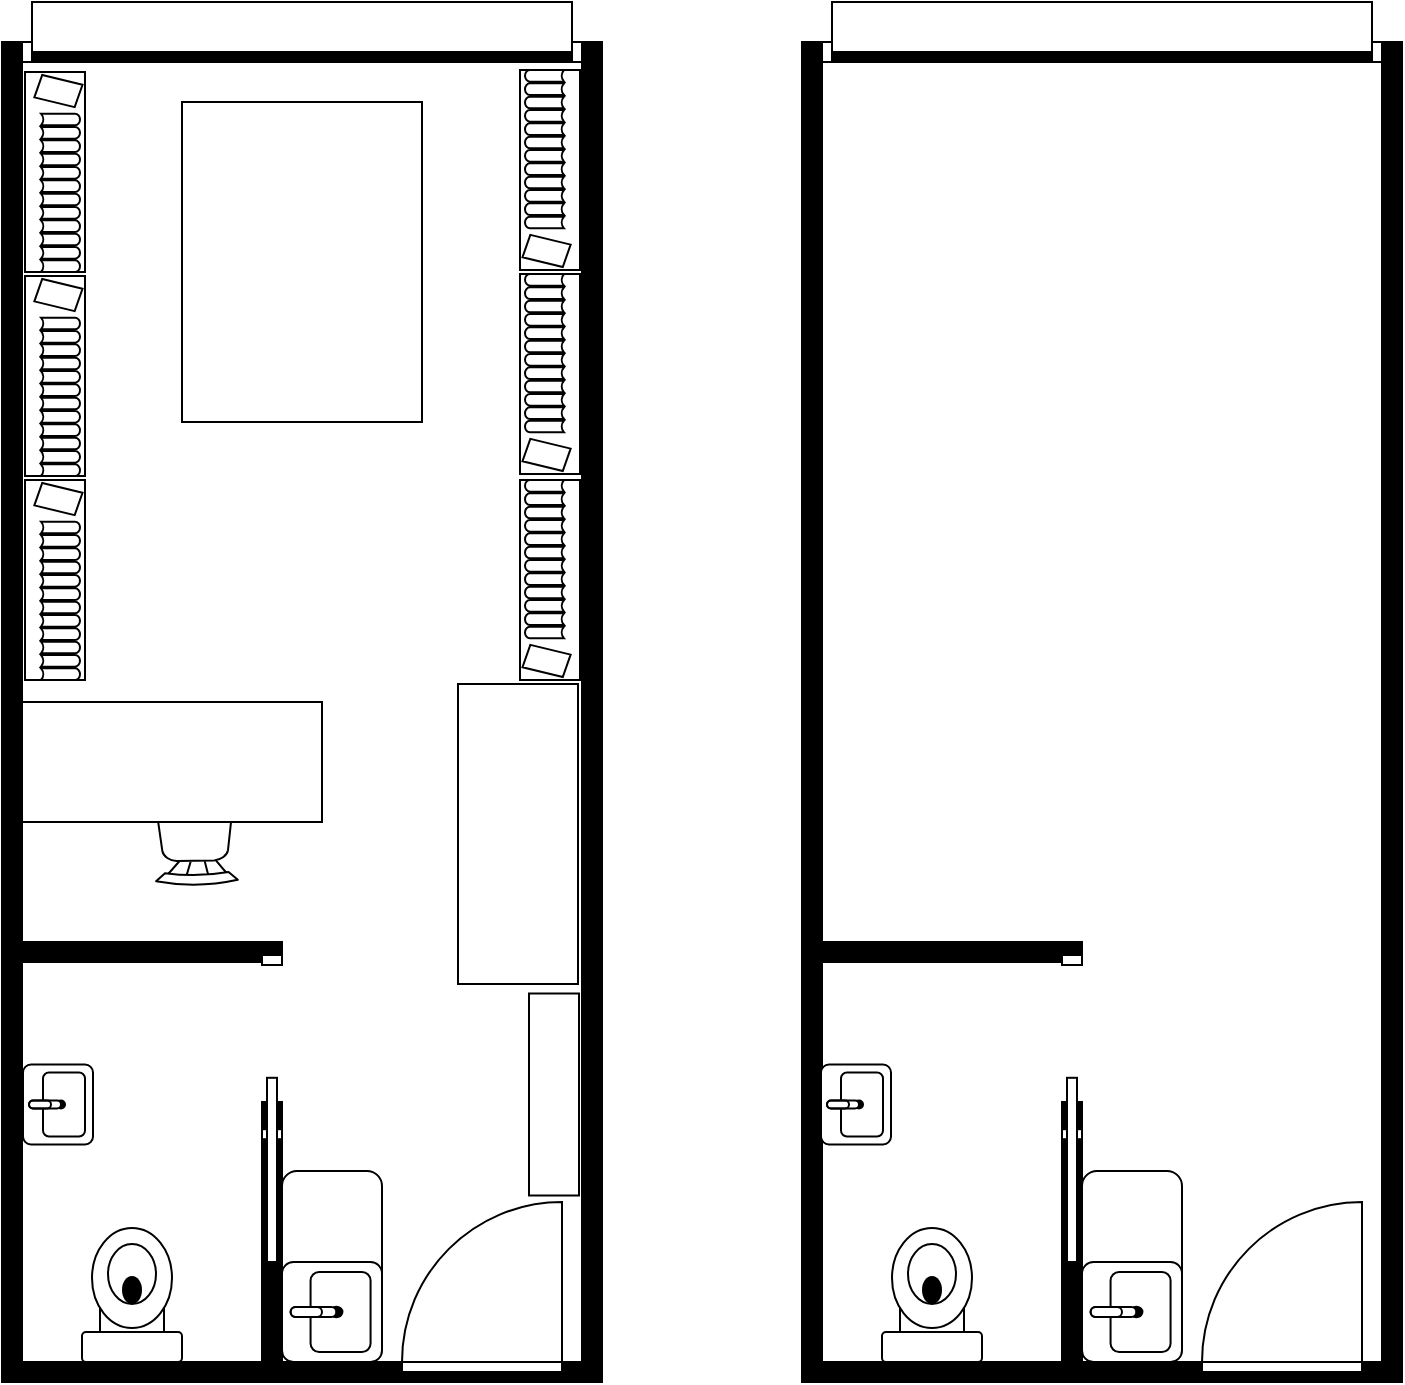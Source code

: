 <mxfile version="28.1.1">
  <diagram name="Page-1" id="8hpgcJF2fDUHE39D7sG3">
    <mxGraphModel dx="1084" dy="618" grid="1" gridSize="10" guides="1" tooltips="1" connect="1" arrows="1" fold="1" page="1" pageScale="1" pageWidth="827" pageHeight="1169" math="0" shadow="0">
      <root>
        <mxCell id="0" />
        <mxCell id="1" parent="0" />
        <mxCell id="MzufY-UjyBVflP_9ynbF-50" value="" style="verticalLabelPosition=bottom;html=1;verticalAlign=top;align=center;shape=mxgraph.floorplan.chair;rotation=-181;" parent="1" vertex="1">
          <mxGeometry x="146.5" y="500" width="41" height="52" as="geometry" />
        </mxCell>
        <mxCell id="MzufY-UjyBVflP_9ynbF-2" value="" style="verticalLabelPosition=bottom;html=1;verticalAlign=top;align=center;shape=mxgraph.floorplan.wall;fillColor=strokeColor;rotation=-180;" parent="1" vertex="1">
          <mxGeometry x="70" y="130" width="300" height="10" as="geometry" />
        </mxCell>
        <mxCell id="MzufY-UjyBVflP_9ynbF-5" value="" style="verticalLabelPosition=bottom;html=1;verticalAlign=top;align=center;shape=mxgraph.floorplan.wall;fillColor=strokeColor;direction=south;" parent="1" vertex="1">
          <mxGeometry x="70" y="140" width="10" height="650" as="geometry" />
        </mxCell>
        <mxCell id="MzufY-UjyBVflP_9ynbF-6" value="" style="verticalLabelPosition=bottom;html=1;verticalAlign=top;align=center;shape=mxgraph.floorplan.wall;fillColor=strokeColor;direction=south;" parent="1" vertex="1">
          <mxGeometry x="360" y="140" width="10" height="650" as="geometry" />
        </mxCell>
        <mxCell id="MzufY-UjyBVflP_9ynbF-7" value="" style="verticalLabelPosition=bottom;html=1;verticalAlign=top;align=center;shape=mxgraph.floorplan.wall;fillColor=strokeColor;" parent="1" vertex="1">
          <mxGeometry x="80" y="580" width="130" height="10" as="geometry" />
        </mxCell>
        <mxCell id="MzufY-UjyBVflP_9ynbF-8" value="" style="verticalLabelPosition=bottom;html=1;verticalAlign=top;align=center;shape=mxgraph.floorplan.wall;fillColor=strokeColor;direction=south;" parent="1" vertex="1">
          <mxGeometry x="200" y="660" width="10" height="130" as="geometry" />
        </mxCell>
        <mxCell id="MzufY-UjyBVflP_9ynbF-9" value="" style="verticalLabelPosition=bottom;html=1;verticalAlign=top;align=center;shape=mxgraph.floorplan.wall;fillColor=strokeColor;" parent="1" vertex="1">
          <mxGeometry x="70" y="790" width="300" height="10" as="geometry" />
        </mxCell>
        <mxCell id="MzufY-UjyBVflP_9ynbF-11" value="" style="rounded=1;whiteSpace=wrap;html=1;rotation=-90;" parent="1" vertex="1">
          <mxGeometry x="187.5" y="717" width="95" height="50" as="geometry" />
        </mxCell>
        <mxCell id="MzufY-UjyBVflP_9ynbF-10" value="" style="verticalLabelPosition=bottom;html=1;verticalAlign=top;align=center;shape=mxgraph.floorplan.sink_22;rotation=-90;" parent="1" vertex="1">
          <mxGeometry x="210" y="740" width="50" height="50" as="geometry" />
        </mxCell>
        <mxCell id="MzufY-UjyBVflP_9ynbF-12" value="" style="verticalLabelPosition=bottom;html=1;verticalAlign=top;align=center;shape=mxgraph.floorplan.doorLeft;aspect=fixed;flipH=1;flipV=1;" parent="1" vertex="1">
          <mxGeometry x="270" y="710" width="80" height="85" as="geometry" />
        </mxCell>
        <mxCell id="MzufY-UjyBVflP_9ynbF-13" value="" style="verticalLabelPosition=bottom;html=1;verticalAlign=top;align=center;shape=mxgraph.floorplan.doorPocket;dx=0.4;rotation=-90;" parent="1" vertex="1">
          <mxGeometry x="128.25" y="658.25" width="153.5" height="10" as="geometry" />
        </mxCell>
        <mxCell id="MzufY-UjyBVflP_9ynbF-14" value="" style="verticalLabelPosition=bottom;html=1;verticalAlign=top;align=center;shape=mxgraph.floorplan.toilet;rotation=-180;" parent="1" vertex="1">
          <mxGeometry x="110" y="723" width="50" height="67" as="geometry" />
        </mxCell>
        <mxCell id="MzufY-UjyBVflP_9ynbF-16" value="" style="verticalLabelPosition=bottom;html=1;verticalAlign=top;align=center;shape=mxgraph.floorplan.doorOverhead;" parent="1" vertex="1">
          <mxGeometry x="80" y="110" width="280" height="30" as="geometry" />
        </mxCell>
        <mxCell id="MzufY-UjyBVflP_9ynbF-29" value="" style="verticalLabelPosition=bottom;html=1;verticalAlign=top;align=center;shape=mxgraph.floorplan.wall;fillColor=strokeColor;rotation=-180;" parent="1" vertex="1">
          <mxGeometry x="470" y="130" width="300" height="10" as="geometry" />
        </mxCell>
        <mxCell id="MzufY-UjyBVflP_9ynbF-30" value="" style="verticalLabelPosition=bottom;html=1;verticalAlign=top;align=center;shape=mxgraph.floorplan.wall;fillColor=strokeColor;direction=south;" parent="1" vertex="1">
          <mxGeometry x="470" y="140" width="10" height="650" as="geometry" />
        </mxCell>
        <mxCell id="MzufY-UjyBVflP_9ynbF-31" value="" style="verticalLabelPosition=bottom;html=1;verticalAlign=top;align=center;shape=mxgraph.floorplan.wall;fillColor=strokeColor;direction=south;" parent="1" vertex="1">
          <mxGeometry x="760" y="140" width="10" height="650" as="geometry" />
        </mxCell>
        <mxCell id="MzufY-UjyBVflP_9ynbF-32" value="" style="verticalLabelPosition=bottom;html=1;verticalAlign=top;align=center;shape=mxgraph.floorplan.wall;fillColor=strokeColor;" parent="1" vertex="1">
          <mxGeometry x="480" y="580" width="130" height="10" as="geometry" />
        </mxCell>
        <mxCell id="MzufY-UjyBVflP_9ynbF-33" value="" style="verticalLabelPosition=bottom;html=1;verticalAlign=top;align=center;shape=mxgraph.floorplan.wall;fillColor=strokeColor;direction=south;" parent="1" vertex="1">
          <mxGeometry x="600" y="660" width="10" height="130" as="geometry" />
        </mxCell>
        <mxCell id="MzufY-UjyBVflP_9ynbF-34" value="" style="verticalLabelPosition=bottom;html=1;verticalAlign=top;align=center;shape=mxgraph.floorplan.wall;fillColor=strokeColor;" parent="1" vertex="1">
          <mxGeometry x="470" y="790" width="300" height="10" as="geometry" />
        </mxCell>
        <mxCell id="MzufY-UjyBVflP_9ynbF-35" value="" style="rounded=1;whiteSpace=wrap;html=1;rotation=-90;" parent="1" vertex="1">
          <mxGeometry x="587.5" y="717" width="95" height="50" as="geometry" />
        </mxCell>
        <mxCell id="MzufY-UjyBVflP_9ynbF-36" value="" style="verticalLabelPosition=bottom;html=1;verticalAlign=top;align=center;shape=mxgraph.floorplan.sink_22;rotation=-90;" parent="1" vertex="1">
          <mxGeometry x="610" y="740" width="50" height="50" as="geometry" />
        </mxCell>
        <mxCell id="MzufY-UjyBVflP_9ynbF-37" value="" style="verticalLabelPosition=bottom;html=1;verticalAlign=top;align=center;shape=mxgraph.floorplan.doorLeft;aspect=fixed;flipH=1;flipV=1;" parent="1" vertex="1">
          <mxGeometry x="670" y="710" width="80" height="85" as="geometry" />
        </mxCell>
        <mxCell id="MzufY-UjyBVflP_9ynbF-38" value="" style="verticalLabelPosition=bottom;html=1;verticalAlign=top;align=center;shape=mxgraph.floorplan.doorPocket;dx=0.4;rotation=-90;" parent="1" vertex="1">
          <mxGeometry x="528.25" y="658.25" width="153.5" height="10" as="geometry" />
        </mxCell>
        <mxCell id="MzufY-UjyBVflP_9ynbF-39" value="" style="verticalLabelPosition=bottom;html=1;verticalAlign=top;align=center;shape=mxgraph.floorplan.toilet;rotation=-180;" parent="1" vertex="1">
          <mxGeometry x="510" y="723" width="50" height="67" as="geometry" />
        </mxCell>
        <mxCell id="MzufY-UjyBVflP_9ynbF-40" value="" style="verticalLabelPosition=bottom;html=1;verticalAlign=top;align=center;shape=mxgraph.floorplan.doorOverhead;" parent="1" vertex="1">
          <mxGeometry x="480" y="110" width="280" height="30" as="geometry" />
        </mxCell>
        <mxCell id="MzufY-UjyBVflP_9ynbF-51" value="" style="verticalLabelPosition=bottom;html=1;verticalAlign=top;align=center;shape=mxgraph.floorplan.bookcase;rotation=-90;" parent="1" vertex="1">
          <mxGeometry x="46.5" y="180" width="100" height="30" as="geometry" />
        </mxCell>
        <mxCell id="MzufY-UjyBVflP_9ynbF-52" value="" style="verticalLabelPosition=bottom;html=1;verticalAlign=top;align=center;shape=mxgraph.floorplan.bookcase;rotation=-90;" parent="1" vertex="1">
          <mxGeometry x="46.5" y="282" width="100" height="30" as="geometry" />
        </mxCell>
        <mxCell id="MzufY-UjyBVflP_9ynbF-59" value="" style="shape=rect;shadow=0;html=1;rotation=-180;" parent="1" vertex="1">
          <mxGeometry x="160" y="160" width="120" height="160" as="geometry" />
        </mxCell>
        <mxCell id="MzufY-UjyBVflP_9ynbF-60" value="" style="verticalLabelPosition=bottom;html=1;verticalAlign=top;align=center;shape=mxgraph.floorplan.bookcase;rotation=-90;" parent="1" vertex="1">
          <mxGeometry x="46.5" y="384" width="100" height="30" as="geometry" />
        </mxCell>
        <mxCell id="J_YC12_d5SDnkjF6tkrv-1" value="" style="rounded=0;whiteSpace=wrap;html=1;" vertex="1" parent="1">
          <mxGeometry x="80" y="460" width="150" height="60" as="geometry" />
        </mxCell>
        <mxCell id="J_YC12_d5SDnkjF6tkrv-2" value="" style="verticalLabelPosition=bottom;html=1;verticalAlign=top;align=center;shape=mxgraph.floorplan.bookcase;rotation=90;" vertex="1" parent="1">
          <mxGeometry x="294" y="179" width="100" height="30" as="geometry" />
        </mxCell>
        <mxCell id="J_YC12_d5SDnkjF6tkrv-3" value="" style="verticalLabelPosition=bottom;html=1;verticalAlign=top;align=center;shape=mxgraph.floorplan.bookcase;rotation=90;" vertex="1" parent="1">
          <mxGeometry x="294.0" y="281.004" width="100" height="30" as="geometry" />
        </mxCell>
        <mxCell id="J_YC12_d5SDnkjF6tkrv-5" value="" style="verticalLabelPosition=bottom;html=1;verticalAlign=top;align=center;shape=mxgraph.floorplan.bookcase;rotation=90;" vertex="1" parent="1">
          <mxGeometry x="294" y="384" width="100" height="30" as="geometry" />
        </mxCell>
        <mxCell id="J_YC12_d5SDnkjF6tkrv-6" value="" style="rounded=0;whiteSpace=wrap;html=1;rotation=90;" vertex="1" parent="1">
          <mxGeometry x="295.5" y="643.75" width="101" height="25" as="geometry" />
        </mxCell>
        <mxCell id="J_YC12_d5SDnkjF6tkrv-7" value="" style="rounded=0;whiteSpace=wrap;html=1;rotation=90;" vertex="1" parent="1">
          <mxGeometry x="253" y="496" width="150" height="60" as="geometry" />
        </mxCell>
        <mxCell id="J_YC12_d5SDnkjF6tkrv-8" value="" style="verticalLabelPosition=bottom;html=1;verticalAlign=top;align=center;shape=mxgraph.floorplan.sink_22;rotation=-90;" vertex="1" parent="1">
          <mxGeometry x="78" y="643.75" width="40" height="35" as="geometry" />
        </mxCell>
        <mxCell id="J_YC12_d5SDnkjF6tkrv-9" value="" style="verticalLabelPosition=bottom;html=1;verticalAlign=top;align=center;shape=mxgraph.floorplan.sink_22;rotation=-90;" vertex="1" parent="1">
          <mxGeometry x="477" y="643.75" width="40" height="35" as="geometry" />
        </mxCell>
      </root>
    </mxGraphModel>
  </diagram>
</mxfile>
